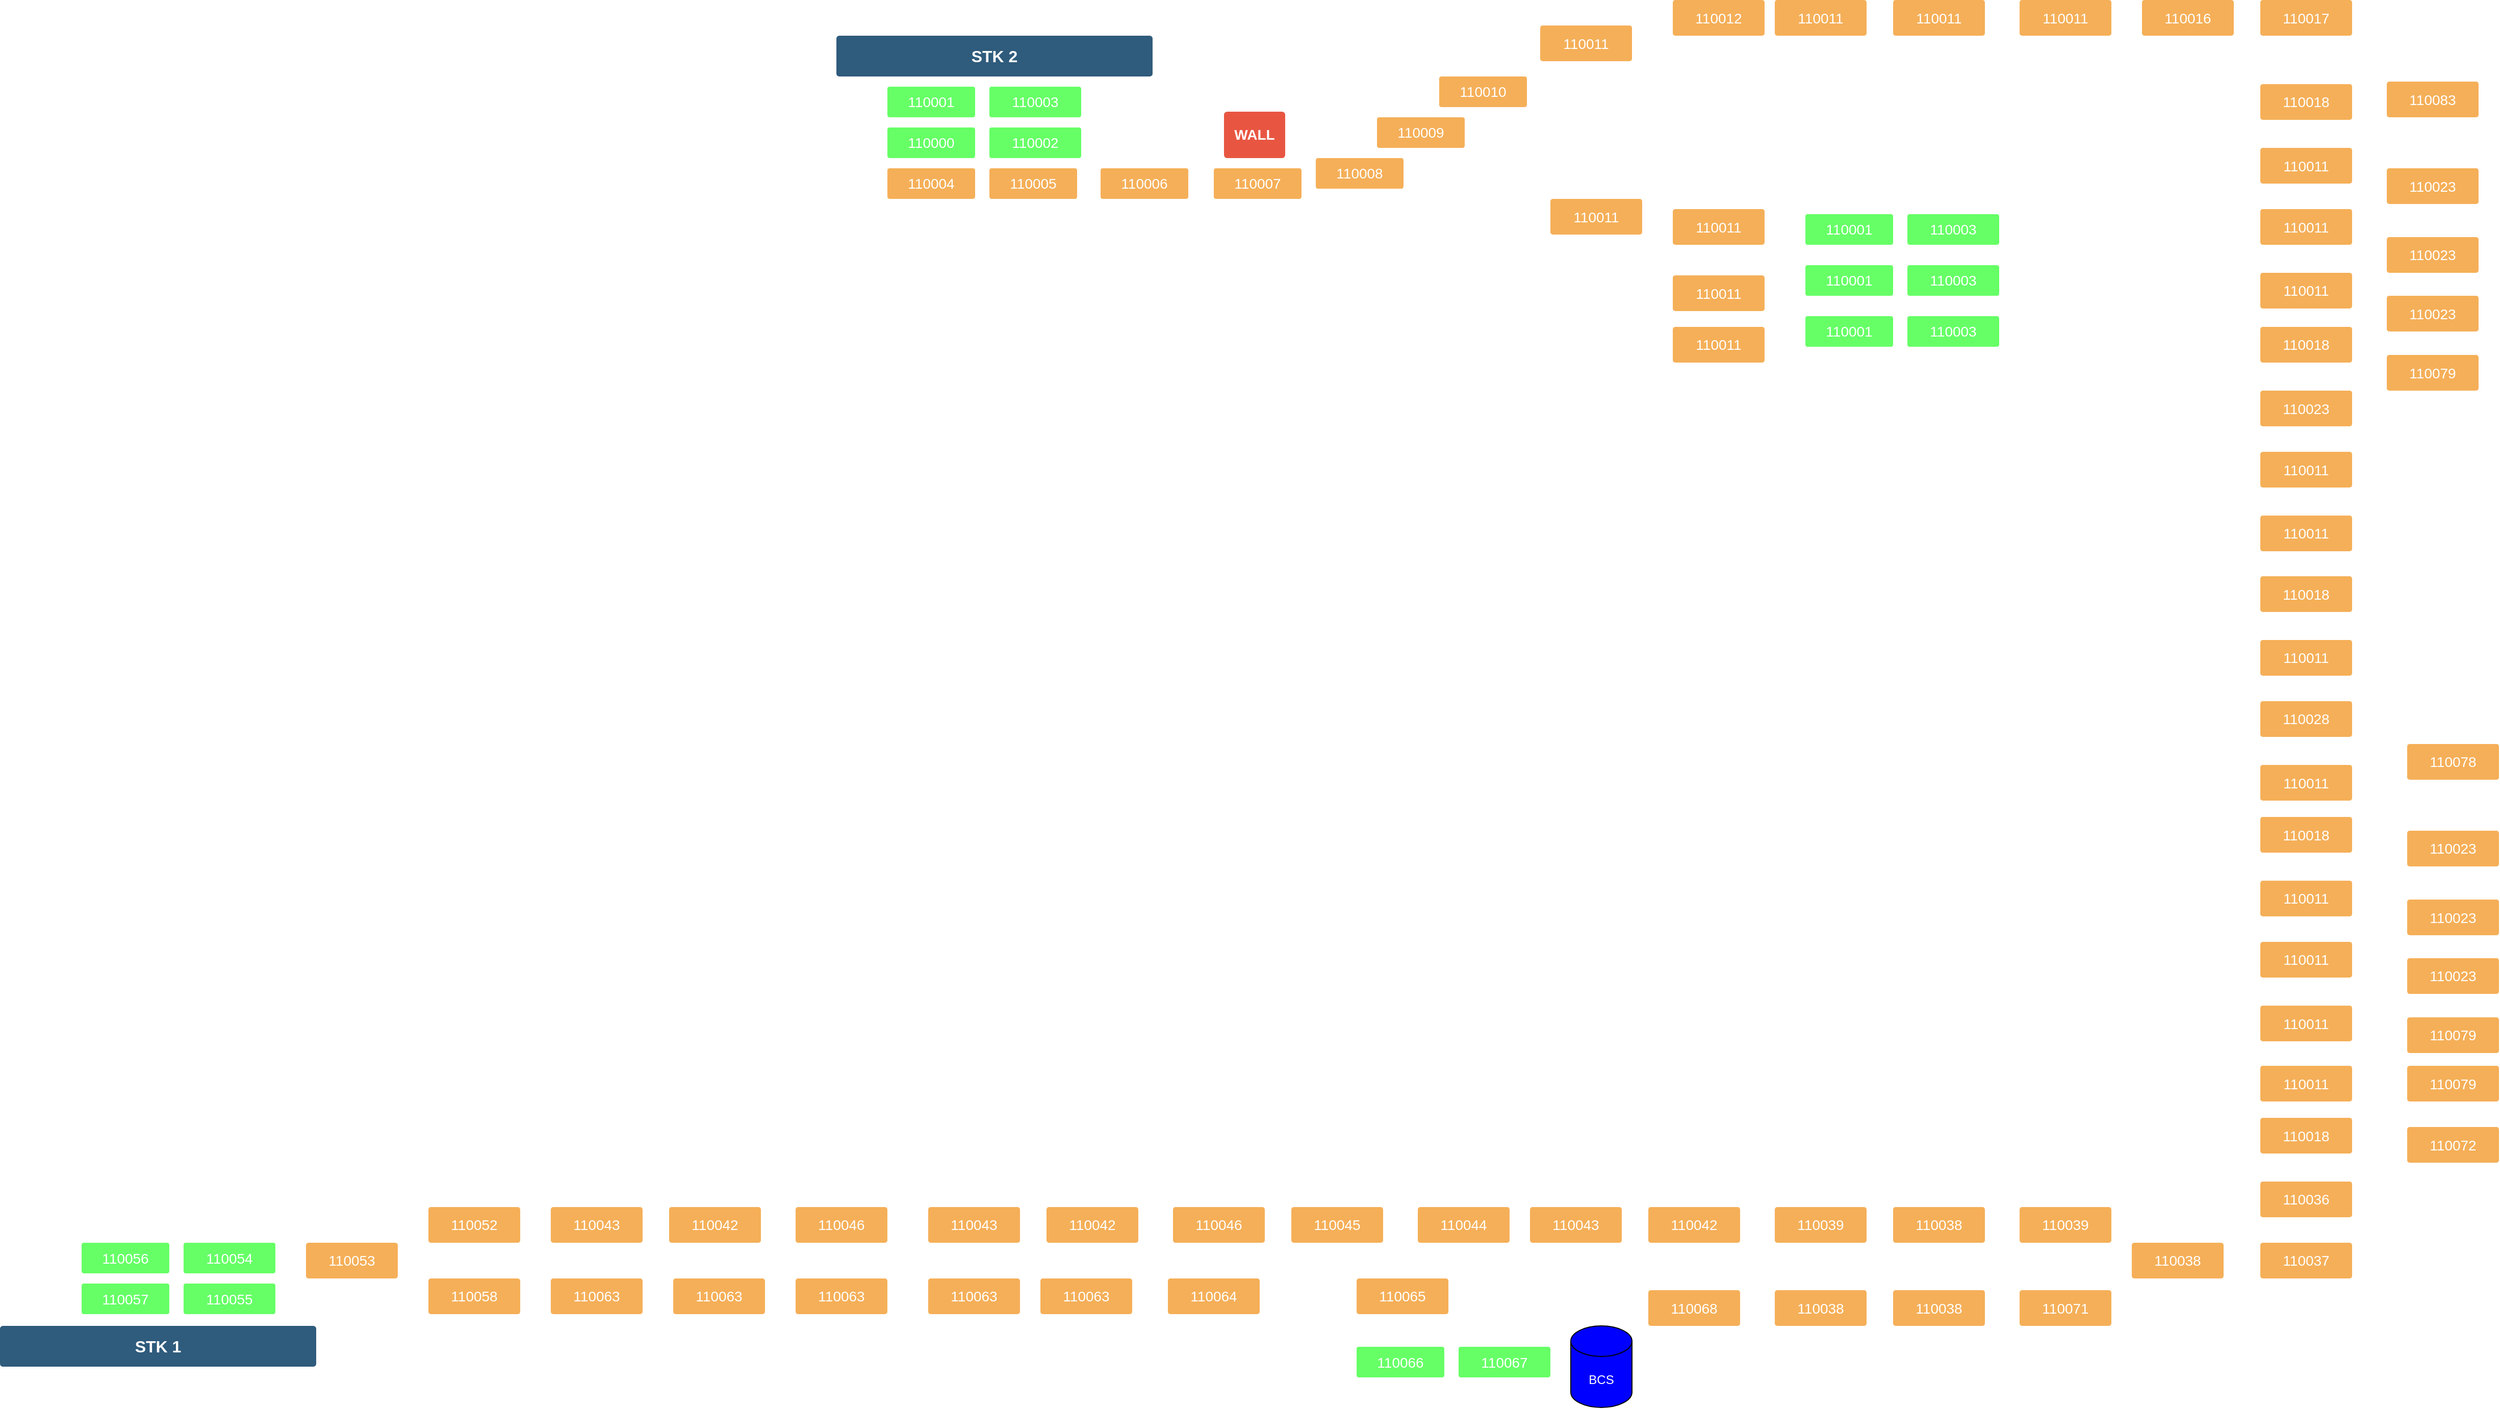 <mxfile version="21.5.2" type="device">
  <diagram id="6a731a19-8d31-9384-78a2-239565b7b9f0" name="Page-1">
    <mxGraphModel dx="4669" dy="2910" grid="1" gridSize="10" guides="1" tooltips="1" connect="1" arrows="1" fold="1" page="1" pageScale="1" pageWidth="1169" pageHeight="827" background="none" math="0" shadow="0">
      <root>
        <mxCell id="0" />
        <mxCell id="1" parent="0" />
        <mxCell id="1749" value="STK 2" style="rounded=1;whiteSpace=wrap;html=1;shadow=0;labelBackgroundColor=none;strokeColor=none;strokeWidth=3;fillColor=#2F5B7C;fontFamily=Helvetica;fontSize=16;fontColor=#FFFFFF;align=center;fontStyle=1;spacing=5;arcSize=7;perimeterSpacing=2;" parent="1" vertex="1">
          <mxGeometry x="-50" y="-60" width="310" height="40" as="geometry" />
        </mxCell>
        <mxCell id="1753" value="WALL" style="rounded=1;whiteSpace=wrap;html=1;shadow=0;labelBackgroundColor=none;strokeColor=none;strokeWidth=3;fillColor=#e85642;fontFamily=Helvetica;fontSize=14;fontColor=#FFFFFF;align=center;spacing=5;fontStyle=1;arcSize=7;perimeterSpacing=2;" parent="1" vertex="1">
          <mxGeometry x="330" y="14.5" width="60" height="45.5" as="geometry" />
        </mxCell>
        <mxCell id="1767" value="110003" style="rounded=1;whiteSpace=wrap;html=1;shadow=0;labelBackgroundColor=none;strokeColor=none;strokeWidth=3;fillColor=#66FF66;fontFamily=Helvetica;fontSize=14;fontColor=#FFFFFF;align=center;spacing=5;arcSize=7;perimeterSpacing=2;" parent="1" vertex="1">
          <mxGeometry x="100" y="-10" width="90" height="30" as="geometry" />
        </mxCell>
        <mxCell id="1769" value="110001" style="rounded=1;whiteSpace=wrap;html=1;shadow=0;labelBackgroundColor=none;strokeColor=none;strokeWidth=3;fillColor=#66FF66;fontFamily=Helvetica;fontSize=14;fontColor=#FFFFFF;align=center;spacing=5;arcSize=7;perimeterSpacing=2;" parent="1" vertex="1">
          <mxGeometry y="-10" width="86" height="30" as="geometry" />
        </mxCell>
        <mxCell id="erhcgMFxfJ_fj9Iem5pS-1779" value="110002" style="rounded=1;whiteSpace=wrap;html=1;shadow=0;labelBackgroundColor=none;strokeColor=none;strokeWidth=3;fillColor=#66FF66;fontFamily=Helvetica;fontSize=14;fontColor=#FFFFFF;align=center;spacing=5;arcSize=7;perimeterSpacing=2;" vertex="1" parent="1">
          <mxGeometry x="100" y="30" width="90" height="30" as="geometry" />
        </mxCell>
        <mxCell id="erhcgMFxfJ_fj9Iem5pS-1780" value="110000" style="rounded=1;whiteSpace=wrap;html=1;shadow=0;labelBackgroundColor=none;strokeColor=none;strokeWidth=3;fillColor=#66FF66;fontFamily=Helvetica;fontSize=14;fontColor=#FFFFFF;align=center;spacing=5;arcSize=7;perimeterSpacing=2;" vertex="1" parent="1">
          <mxGeometry y="30" width="86" height="30" as="geometry" />
        </mxCell>
        <mxCell id="erhcgMFxfJ_fj9Iem5pS-1781" value="110004" style="rounded=1;whiteSpace=wrap;html=1;shadow=0;labelBackgroundColor=none;strokeColor=none;strokeWidth=3;fillColor=#f5af58;fontFamily=Helvetica;fontSize=14;fontColor=#FFFFFF;align=center;spacing=5;arcSize=7;perimeterSpacing=2;" vertex="1" parent="1">
          <mxGeometry y="70" width="86" height="30" as="geometry" />
        </mxCell>
        <mxCell id="erhcgMFxfJ_fj9Iem5pS-1782" value="110005" style="rounded=1;whiteSpace=wrap;html=1;shadow=0;labelBackgroundColor=none;strokeColor=none;strokeWidth=3;fillColor=#f5af58;fontFamily=Helvetica;fontSize=14;fontColor=#FFFFFF;align=center;spacing=5;arcSize=7;perimeterSpacing=2;" vertex="1" parent="1">
          <mxGeometry x="100" y="70" width="86" height="30" as="geometry" />
        </mxCell>
        <mxCell id="erhcgMFxfJ_fj9Iem5pS-1783" value="110006" style="rounded=1;whiteSpace=wrap;html=1;shadow=0;labelBackgroundColor=none;strokeColor=none;strokeWidth=3;fillColor=#f5af58;fontFamily=Helvetica;fontSize=14;fontColor=#FFFFFF;align=center;spacing=5;arcSize=7;perimeterSpacing=2;" vertex="1" parent="1">
          <mxGeometry x="209" y="70" width="86" height="30" as="geometry" />
        </mxCell>
        <mxCell id="erhcgMFxfJ_fj9Iem5pS-1784" value="110007" style="rounded=1;whiteSpace=wrap;html=1;shadow=0;labelBackgroundColor=none;strokeColor=none;strokeWidth=3;fillColor=#f5af58;fontFamily=Helvetica;fontSize=14;fontColor=#FFFFFF;align=center;spacing=5;arcSize=7;perimeterSpacing=2;" vertex="1" parent="1">
          <mxGeometry x="320" y="70" width="86" height="30" as="geometry" />
        </mxCell>
        <mxCell id="erhcgMFxfJ_fj9Iem5pS-1785" value="110008" style="rounded=1;whiteSpace=wrap;html=1;shadow=0;labelBackgroundColor=none;strokeColor=none;strokeWidth=3;fillColor=#f5af58;fontFamily=Helvetica;fontSize=14;fontColor=#FFFFFF;align=center;spacing=5;arcSize=7;perimeterSpacing=2;" vertex="1" parent="1">
          <mxGeometry x="420" y="60" width="86" height="30" as="geometry" />
        </mxCell>
        <mxCell id="erhcgMFxfJ_fj9Iem5pS-1786" value="110009" style="rounded=1;whiteSpace=wrap;html=1;shadow=0;labelBackgroundColor=none;strokeColor=none;strokeWidth=3;fillColor=#f5af58;fontFamily=Helvetica;fontSize=14;fontColor=#FFFFFF;align=center;spacing=5;arcSize=7;perimeterSpacing=2;" vertex="1" parent="1">
          <mxGeometry x="480" y="20" width="86" height="30" as="geometry" />
        </mxCell>
        <mxCell id="erhcgMFxfJ_fj9Iem5pS-1787" value="110010" style="rounded=1;whiteSpace=wrap;html=1;shadow=0;labelBackgroundColor=none;strokeColor=none;strokeWidth=3;fillColor=#f5af58;fontFamily=Helvetica;fontSize=14;fontColor=#FFFFFF;align=center;spacing=5;arcSize=7;perimeterSpacing=2;" vertex="1" parent="1">
          <mxGeometry x="541" y="-20" width="86" height="30" as="geometry" />
        </mxCell>
        <mxCell id="erhcgMFxfJ_fj9Iem5pS-1788" value="110011" style="rounded=1;whiteSpace=wrap;html=1;shadow=0;labelBackgroundColor=none;strokeColor=none;strokeWidth=3;fillColor=#f5af58;fontFamily=Helvetica;fontSize=14;fontColor=#FFFFFF;align=center;spacing=5;arcSize=7;perimeterSpacing=2;" vertex="1" parent="1">
          <mxGeometry x="640" y="-70" width="90" height="35" as="geometry" />
        </mxCell>
        <mxCell id="erhcgMFxfJ_fj9Iem5pS-1790" value="110012" style="rounded=1;whiteSpace=wrap;html=1;shadow=0;labelBackgroundColor=none;strokeColor=none;strokeWidth=3;fillColor=#f5af58;fontFamily=Helvetica;fontSize=14;fontColor=#FFFFFF;align=center;spacing=5;arcSize=7;perimeterSpacing=2;" vertex="1" parent="1">
          <mxGeometry x="770" y="-95" width="90" height="35" as="geometry" />
        </mxCell>
        <mxCell id="erhcgMFxfJ_fj9Iem5pS-1791" value="110011" style="rounded=1;whiteSpace=wrap;html=1;shadow=0;labelBackgroundColor=none;strokeColor=none;strokeWidth=3;fillColor=#f5af58;fontFamily=Helvetica;fontSize=14;fontColor=#FFFFFF;align=center;spacing=5;arcSize=7;perimeterSpacing=2;" vertex="1" parent="1">
          <mxGeometry x="870" y="-95" width="90" height="35" as="geometry" />
        </mxCell>
        <mxCell id="erhcgMFxfJ_fj9Iem5pS-1792" value="110003" style="rounded=1;whiteSpace=wrap;html=1;shadow=0;labelBackgroundColor=none;strokeColor=none;strokeWidth=3;fillColor=#66FF66;fontFamily=Helvetica;fontSize=14;fontColor=#FFFFFF;align=center;spacing=5;arcSize=7;perimeterSpacing=2;" vertex="1" parent="1">
          <mxGeometry x="1000" y="115" width="90" height="30" as="geometry" />
        </mxCell>
        <mxCell id="erhcgMFxfJ_fj9Iem5pS-1793" value="110001" style="rounded=1;whiteSpace=wrap;html=1;shadow=0;labelBackgroundColor=none;strokeColor=none;strokeWidth=3;fillColor=#66FF66;fontFamily=Helvetica;fontSize=14;fontColor=#FFFFFF;align=center;spacing=5;arcSize=7;perimeterSpacing=2;" vertex="1" parent="1">
          <mxGeometry x="900" y="115" width="86" height="30" as="geometry" />
        </mxCell>
        <mxCell id="erhcgMFxfJ_fj9Iem5pS-1794" value="110003" style="rounded=1;whiteSpace=wrap;html=1;shadow=0;labelBackgroundColor=none;strokeColor=none;strokeWidth=3;fillColor=#66FF66;fontFamily=Helvetica;fontSize=14;fontColor=#FFFFFF;align=center;spacing=5;arcSize=7;perimeterSpacing=2;" vertex="1" parent="1">
          <mxGeometry x="1000" y="165" width="90" height="30" as="geometry" />
        </mxCell>
        <mxCell id="erhcgMFxfJ_fj9Iem5pS-1795" value="110001" style="rounded=1;whiteSpace=wrap;html=1;shadow=0;labelBackgroundColor=none;strokeColor=none;strokeWidth=3;fillColor=#66FF66;fontFamily=Helvetica;fontSize=14;fontColor=#FFFFFF;align=center;spacing=5;arcSize=7;perimeterSpacing=2;" vertex="1" parent="1">
          <mxGeometry x="900" y="165" width="86" height="30" as="geometry" />
        </mxCell>
        <mxCell id="erhcgMFxfJ_fj9Iem5pS-1796" value="110003" style="rounded=1;whiteSpace=wrap;html=1;shadow=0;labelBackgroundColor=none;strokeColor=none;strokeWidth=3;fillColor=#66FF66;fontFamily=Helvetica;fontSize=14;fontColor=#FFFFFF;align=center;spacing=5;arcSize=7;perimeterSpacing=2;" vertex="1" parent="1">
          <mxGeometry x="1000" y="215" width="90" height="30" as="geometry" />
        </mxCell>
        <mxCell id="erhcgMFxfJ_fj9Iem5pS-1797" value="110001" style="rounded=1;whiteSpace=wrap;html=1;shadow=0;labelBackgroundColor=none;strokeColor=none;strokeWidth=3;fillColor=#66FF66;fontFamily=Helvetica;fontSize=14;fontColor=#FFFFFF;align=center;spacing=5;arcSize=7;perimeterSpacing=2;" vertex="1" parent="1">
          <mxGeometry x="900" y="215" width="86" height="30" as="geometry" />
        </mxCell>
        <mxCell id="erhcgMFxfJ_fj9Iem5pS-1798" value="110011" style="rounded=1;whiteSpace=wrap;html=1;shadow=0;labelBackgroundColor=none;strokeColor=none;strokeWidth=3;fillColor=#f5af58;fontFamily=Helvetica;fontSize=14;fontColor=#FFFFFF;align=center;spacing=5;arcSize=7;perimeterSpacing=2;" vertex="1" parent="1">
          <mxGeometry x="650" y="100" width="90" height="35" as="geometry" />
        </mxCell>
        <mxCell id="erhcgMFxfJ_fj9Iem5pS-1799" value="110011" style="rounded=1;whiteSpace=wrap;html=1;shadow=0;labelBackgroundColor=none;strokeColor=none;strokeWidth=3;fillColor=#f5af58;fontFamily=Helvetica;fontSize=14;fontColor=#FFFFFF;align=center;spacing=5;arcSize=7;perimeterSpacing=2;" vertex="1" parent="1">
          <mxGeometry x="770" y="110" width="90" height="35" as="geometry" />
        </mxCell>
        <mxCell id="erhcgMFxfJ_fj9Iem5pS-1800" value="110011" style="rounded=1;whiteSpace=wrap;html=1;shadow=0;labelBackgroundColor=none;strokeColor=none;strokeWidth=3;fillColor=#f5af58;fontFamily=Helvetica;fontSize=14;fontColor=#FFFFFF;align=center;spacing=5;arcSize=7;perimeterSpacing=2;" vertex="1" parent="1">
          <mxGeometry x="770" y="175" width="90" height="35" as="geometry" />
        </mxCell>
        <mxCell id="erhcgMFxfJ_fj9Iem5pS-1801" value="110011" style="rounded=1;whiteSpace=wrap;html=1;shadow=0;labelBackgroundColor=none;strokeColor=none;strokeWidth=3;fillColor=#f5af58;fontFamily=Helvetica;fontSize=14;fontColor=#FFFFFF;align=center;spacing=5;arcSize=7;perimeterSpacing=2;" vertex="1" parent="1">
          <mxGeometry x="770" y="225.5" width="90" height="35" as="geometry" />
        </mxCell>
        <mxCell id="erhcgMFxfJ_fj9Iem5pS-1802" value="110011" style="rounded=1;whiteSpace=wrap;html=1;shadow=0;labelBackgroundColor=none;strokeColor=none;strokeWidth=3;fillColor=#f5af58;fontFamily=Helvetica;fontSize=14;fontColor=#FFFFFF;align=center;spacing=5;arcSize=7;perimeterSpacing=2;" vertex="1" parent="1">
          <mxGeometry x="986" y="-95" width="90" height="35" as="geometry" />
        </mxCell>
        <mxCell id="erhcgMFxfJ_fj9Iem5pS-1803" value="110011" style="rounded=1;whiteSpace=wrap;html=1;shadow=0;labelBackgroundColor=none;strokeColor=none;strokeWidth=3;fillColor=#f5af58;fontFamily=Helvetica;fontSize=14;fontColor=#FFFFFF;align=center;spacing=5;arcSize=7;perimeterSpacing=2;" vertex="1" parent="1">
          <mxGeometry x="1110" y="-95" width="90" height="35" as="geometry" />
        </mxCell>
        <mxCell id="erhcgMFxfJ_fj9Iem5pS-1804" value="110016" style="rounded=1;whiteSpace=wrap;html=1;shadow=0;labelBackgroundColor=none;strokeColor=none;strokeWidth=3;fillColor=#f5af58;fontFamily=Helvetica;fontSize=14;fontColor=#FFFFFF;align=center;spacing=5;arcSize=7;perimeterSpacing=2;" vertex="1" parent="1">
          <mxGeometry x="1230" y="-95" width="90" height="35" as="geometry" />
        </mxCell>
        <mxCell id="erhcgMFxfJ_fj9Iem5pS-1805" value="110017" style="rounded=1;whiteSpace=wrap;html=1;shadow=0;labelBackgroundColor=none;strokeColor=none;strokeWidth=3;fillColor=#f5af58;fontFamily=Helvetica;fontSize=14;fontColor=#FFFFFF;align=center;spacing=5;arcSize=7;perimeterSpacing=2;" vertex="1" parent="1">
          <mxGeometry x="1346" y="-95" width="90" height="35" as="geometry" />
        </mxCell>
        <mxCell id="erhcgMFxfJ_fj9Iem5pS-1806" value="110018" style="rounded=1;whiteSpace=wrap;html=1;shadow=0;labelBackgroundColor=none;strokeColor=none;strokeWidth=3;fillColor=#f5af58;fontFamily=Helvetica;fontSize=14;fontColor=#FFFFFF;align=center;spacing=5;arcSize=7;perimeterSpacing=2;" vertex="1" parent="1">
          <mxGeometry x="1346" y="-12.5" width="90" height="35" as="geometry" />
        </mxCell>
        <mxCell id="erhcgMFxfJ_fj9Iem5pS-1807" value="110083" style="rounded=1;whiteSpace=wrap;html=1;shadow=0;labelBackgroundColor=none;strokeColor=none;strokeWidth=3;fillColor=#f5af58;fontFamily=Helvetica;fontSize=14;fontColor=#FFFFFF;align=center;spacing=5;arcSize=7;perimeterSpacing=2;" vertex="1" parent="1">
          <mxGeometry x="1470" y="-15" width="90" height="35" as="geometry" />
        </mxCell>
        <mxCell id="erhcgMFxfJ_fj9Iem5pS-1809" value="110011" style="rounded=1;whiteSpace=wrap;html=1;shadow=0;labelBackgroundColor=none;strokeColor=none;strokeWidth=3;fillColor=#f5af58;fontFamily=Helvetica;fontSize=14;fontColor=#FFFFFF;align=center;spacing=5;arcSize=7;perimeterSpacing=2;" vertex="1" parent="1">
          <mxGeometry x="1346" y="50" width="90" height="35" as="geometry" />
        </mxCell>
        <mxCell id="erhcgMFxfJ_fj9Iem5pS-1810" value="110011" style="rounded=1;whiteSpace=wrap;html=1;shadow=0;labelBackgroundColor=none;strokeColor=none;strokeWidth=3;fillColor=#f5af58;fontFamily=Helvetica;fontSize=14;fontColor=#FFFFFF;align=center;spacing=5;arcSize=7;perimeterSpacing=2;" vertex="1" parent="1">
          <mxGeometry x="1346" y="110" width="90" height="35" as="geometry" />
        </mxCell>
        <mxCell id="erhcgMFxfJ_fj9Iem5pS-1811" value="110011" style="rounded=1;whiteSpace=wrap;html=1;shadow=0;labelBackgroundColor=none;strokeColor=none;strokeWidth=3;fillColor=#f5af58;fontFamily=Helvetica;fontSize=14;fontColor=#FFFFFF;align=center;spacing=5;arcSize=7;perimeterSpacing=2;" vertex="1" parent="1">
          <mxGeometry x="1346" y="172.5" width="90" height="35" as="geometry" />
        </mxCell>
        <mxCell id="erhcgMFxfJ_fj9Iem5pS-1812" value="110018" style="rounded=1;whiteSpace=wrap;html=1;shadow=0;labelBackgroundColor=none;strokeColor=none;strokeWidth=3;fillColor=#f5af58;fontFamily=Helvetica;fontSize=14;fontColor=#FFFFFF;align=center;spacing=5;arcSize=7;perimeterSpacing=2;" vertex="1" parent="1">
          <mxGeometry x="1346" y="225.5" width="90" height="35" as="geometry" />
        </mxCell>
        <mxCell id="erhcgMFxfJ_fj9Iem5pS-1813" value="110023" style="rounded=1;whiteSpace=wrap;html=1;shadow=0;labelBackgroundColor=none;strokeColor=none;strokeWidth=3;fillColor=#f5af58;fontFamily=Helvetica;fontSize=14;fontColor=#FFFFFF;align=center;spacing=5;arcSize=7;perimeterSpacing=2;" vertex="1" parent="1">
          <mxGeometry x="1346" y="288" width="90" height="35" as="geometry" />
        </mxCell>
        <mxCell id="erhcgMFxfJ_fj9Iem5pS-1814" value="110011" style="rounded=1;whiteSpace=wrap;html=1;shadow=0;labelBackgroundColor=none;strokeColor=none;strokeWidth=3;fillColor=#f5af58;fontFamily=Helvetica;fontSize=14;fontColor=#FFFFFF;align=center;spacing=5;arcSize=7;perimeterSpacing=2;" vertex="1" parent="1">
          <mxGeometry x="1346" y="348" width="90" height="35" as="geometry" />
        </mxCell>
        <mxCell id="erhcgMFxfJ_fj9Iem5pS-1815" value="110011" style="rounded=1;whiteSpace=wrap;html=1;shadow=0;labelBackgroundColor=none;strokeColor=none;strokeWidth=3;fillColor=#f5af58;fontFamily=Helvetica;fontSize=14;fontColor=#FFFFFF;align=center;spacing=5;arcSize=7;perimeterSpacing=2;" vertex="1" parent="1">
          <mxGeometry x="1346" y="410.5" width="90" height="35" as="geometry" />
        </mxCell>
        <mxCell id="erhcgMFxfJ_fj9Iem5pS-1816" value="110018" style="rounded=1;whiteSpace=wrap;html=1;shadow=0;labelBackgroundColor=none;strokeColor=none;strokeWidth=3;fillColor=#f5af58;fontFamily=Helvetica;fontSize=14;fontColor=#FFFFFF;align=center;spacing=5;arcSize=7;perimeterSpacing=2;" vertex="1" parent="1">
          <mxGeometry x="1346" y="470" width="90" height="35" as="geometry" />
        </mxCell>
        <mxCell id="erhcgMFxfJ_fj9Iem5pS-1817" value="110011" style="rounded=1;whiteSpace=wrap;html=1;shadow=0;labelBackgroundColor=none;strokeColor=none;strokeWidth=3;fillColor=#f5af58;fontFamily=Helvetica;fontSize=14;fontColor=#FFFFFF;align=center;spacing=5;arcSize=7;perimeterSpacing=2;" vertex="1" parent="1">
          <mxGeometry x="1346" y="532.5" width="90" height="35" as="geometry" />
        </mxCell>
        <mxCell id="erhcgMFxfJ_fj9Iem5pS-1818" value="110028" style="rounded=1;whiteSpace=wrap;html=1;shadow=0;labelBackgroundColor=none;strokeColor=none;strokeWidth=3;fillColor=#f5af58;fontFamily=Helvetica;fontSize=14;fontColor=#FFFFFF;align=center;spacing=5;arcSize=7;perimeterSpacing=2;" vertex="1" parent="1">
          <mxGeometry x="1346" y="592.5" width="90" height="35" as="geometry" />
        </mxCell>
        <mxCell id="erhcgMFxfJ_fj9Iem5pS-1819" value="110011" style="rounded=1;whiteSpace=wrap;html=1;shadow=0;labelBackgroundColor=none;strokeColor=none;strokeWidth=3;fillColor=#f5af58;fontFamily=Helvetica;fontSize=14;fontColor=#FFFFFF;align=center;spacing=5;arcSize=7;perimeterSpacing=2;" vertex="1" parent="1">
          <mxGeometry x="1346" y="655" width="90" height="35" as="geometry" />
        </mxCell>
        <mxCell id="erhcgMFxfJ_fj9Iem5pS-1820" value="110018" style="rounded=1;whiteSpace=wrap;html=1;shadow=0;labelBackgroundColor=none;strokeColor=none;strokeWidth=3;fillColor=#f5af58;fontFamily=Helvetica;fontSize=14;fontColor=#FFFFFF;align=center;spacing=5;arcSize=7;perimeterSpacing=2;" vertex="1" parent="1">
          <mxGeometry x="1346" y="706" width="90" height="35" as="geometry" />
        </mxCell>
        <mxCell id="erhcgMFxfJ_fj9Iem5pS-1821" value="110011" style="rounded=1;whiteSpace=wrap;html=1;shadow=0;labelBackgroundColor=none;strokeColor=none;strokeWidth=3;fillColor=#f5af58;fontFamily=Helvetica;fontSize=14;fontColor=#FFFFFF;align=center;spacing=5;arcSize=7;perimeterSpacing=2;" vertex="1" parent="1">
          <mxGeometry x="1346" y="768.5" width="90" height="35" as="geometry" />
        </mxCell>
        <mxCell id="erhcgMFxfJ_fj9Iem5pS-1822" value="110011" style="rounded=1;whiteSpace=wrap;html=1;shadow=0;labelBackgroundColor=none;strokeColor=none;strokeWidth=3;fillColor=#f5af58;fontFamily=Helvetica;fontSize=14;fontColor=#FFFFFF;align=center;spacing=5;arcSize=7;perimeterSpacing=2;" vertex="1" parent="1">
          <mxGeometry x="1346" y="828.5" width="90" height="35" as="geometry" />
        </mxCell>
        <mxCell id="erhcgMFxfJ_fj9Iem5pS-1823" value="110011" style="rounded=1;whiteSpace=wrap;html=1;shadow=0;labelBackgroundColor=none;strokeColor=none;strokeWidth=3;fillColor=#f5af58;fontFamily=Helvetica;fontSize=14;fontColor=#FFFFFF;align=center;spacing=5;arcSize=7;perimeterSpacing=2;" vertex="1" parent="1">
          <mxGeometry x="1346" y="891" width="90" height="35" as="geometry" />
        </mxCell>
        <mxCell id="erhcgMFxfJ_fj9Iem5pS-1824" value="110079" style="rounded=1;whiteSpace=wrap;html=1;shadow=0;labelBackgroundColor=none;strokeColor=none;strokeWidth=3;fillColor=#f5af58;fontFamily=Helvetica;fontSize=14;fontColor=#FFFFFF;align=center;spacing=5;arcSize=7;perimeterSpacing=2;" vertex="1" parent="1">
          <mxGeometry x="1470" y="253" width="90" height="35" as="geometry" />
        </mxCell>
        <mxCell id="erhcgMFxfJ_fj9Iem5pS-1825" value="110023" style="rounded=1;whiteSpace=wrap;html=1;shadow=0;labelBackgroundColor=none;strokeColor=none;strokeWidth=3;fillColor=#f5af58;fontFamily=Helvetica;fontSize=14;fontColor=#FFFFFF;align=center;spacing=5;arcSize=7;perimeterSpacing=2;" vertex="1" parent="1">
          <mxGeometry x="1470" y="195" width="90" height="35" as="geometry" />
        </mxCell>
        <mxCell id="erhcgMFxfJ_fj9Iem5pS-1826" value="110023" style="rounded=1;whiteSpace=wrap;html=1;shadow=0;labelBackgroundColor=none;strokeColor=none;strokeWidth=3;fillColor=#f5af58;fontFamily=Helvetica;fontSize=14;fontColor=#FFFFFF;align=center;spacing=5;arcSize=7;perimeterSpacing=2;" vertex="1" parent="1">
          <mxGeometry x="1470" y="137.5" width="90" height="35" as="geometry" />
        </mxCell>
        <mxCell id="erhcgMFxfJ_fj9Iem5pS-1827" value="110023" style="rounded=1;whiteSpace=wrap;html=1;shadow=0;labelBackgroundColor=none;strokeColor=none;strokeWidth=3;fillColor=#f5af58;fontFamily=Helvetica;fontSize=14;fontColor=#FFFFFF;align=center;spacing=5;arcSize=7;perimeterSpacing=2;" vertex="1" parent="1">
          <mxGeometry x="1470" y="70" width="90" height="35" as="geometry" />
        </mxCell>
        <mxCell id="erhcgMFxfJ_fj9Iem5pS-1828" value="110078" style="rounded=1;whiteSpace=wrap;html=1;shadow=0;labelBackgroundColor=none;strokeColor=none;strokeWidth=3;fillColor=#f5af58;fontFamily=Helvetica;fontSize=14;fontColor=#FFFFFF;align=center;spacing=5;arcSize=7;perimeterSpacing=2;" vertex="1" parent="1">
          <mxGeometry x="1490" y="634.5" width="90" height="35" as="geometry" />
        </mxCell>
        <mxCell id="erhcgMFxfJ_fj9Iem5pS-1829" value="110079" style="rounded=1;whiteSpace=wrap;html=1;shadow=0;labelBackgroundColor=none;strokeColor=none;strokeWidth=3;fillColor=#f5af58;fontFamily=Helvetica;fontSize=14;fontColor=#FFFFFF;align=center;spacing=5;arcSize=7;perimeterSpacing=2;" vertex="1" parent="1">
          <mxGeometry x="1490" y="902.5" width="90" height="35" as="geometry" />
        </mxCell>
        <mxCell id="erhcgMFxfJ_fj9Iem5pS-1830" value="110023" style="rounded=1;whiteSpace=wrap;html=1;shadow=0;labelBackgroundColor=none;strokeColor=none;strokeWidth=3;fillColor=#f5af58;fontFamily=Helvetica;fontSize=14;fontColor=#FFFFFF;align=center;spacing=5;arcSize=7;perimeterSpacing=2;" vertex="1" parent="1">
          <mxGeometry x="1490" y="844.5" width="90" height="35" as="geometry" />
        </mxCell>
        <mxCell id="erhcgMFxfJ_fj9Iem5pS-1831" value="110023" style="rounded=1;whiteSpace=wrap;html=1;shadow=0;labelBackgroundColor=none;strokeColor=none;strokeWidth=3;fillColor=#f5af58;fontFamily=Helvetica;fontSize=14;fontColor=#FFFFFF;align=center;spacing=5;arcSize=7;perimeterSpacing=2;" vertex="1" parent="1">
          <mxGeometry x="1490" y="787" width="90" height="35" as="geometry" />
        </mxCell>
        <mxCell id="erhcgMFxfJ_fj9Iem5pS-1832" value="110023" style="rounded=1;whiteSpace=wrap;html=1;shadow=0;labelBackgroundColor=none;strokeColor=none;strokeWidth=3;fillColor=#f5af58;fontFamily=Helvetica;fontSize=14;fontColor=#FFFFFF;align=center;spacing=5;arcSize=7;perimeterSpacing=2;" vertex="1" parent="1">
          <mxGeometry x="1490" y="719.5" width="90" height="35" as="geometry" />
        </mxCell>
        <mxCell id="erhcgMFxfJ_fj9Iem5pS-1833" value="110011" style="rounded=1;whiteSpace=wrap;html=1;shadow=0;labelBackgroundColor=none;strokeColor=none;strokeWidth=3;fillColor=#f5af58;fontFamily=Helvetica;fontSize=14;fontColor=#FFFFFF;align=center;spacing=5;arcSize=7;perimeterSpacing=2;" vertex="1" parent="1">
          <mxGeometry x="1346" y="950" width="90" height="35" as="geometry" />
        </mxCell>
        <mxCell id="erhcgMFxfJ_fj9Iem5pS-1834" value="110018" style="rounded=1;whiteSpace=wrap;html=1;shadow=0;labelBackgroundColor=none;strokeColor=none;strokeWidth=3;fillColor=#f5af58;fontFamily=Helvetica;fontSize=14;fontColor=#FFFFFF;align=center;spacing=5;arcSize=7;perimeterSpacing=2;" vertex="1" parent="1">
          <mxGeometry x="1346" y="1001" width="90" height="35" as="geometry" />
        </mxCell>
        <mxCell id="erhcgMFxfJ_fj9Iem5pS-1835" value="110036" style="rounded=1;whiteSpace=wrap;html=1;shadow=0;labelBackgroundColor=none;strokeColor=none;strokeWidth=3;fillColor=#f5af58;fontFamily=Helvetica;fontSize=14;fontColor=#FFFFFF;align=center;spacing=5;arcSize=7;perimeterSpacing=2;" vertex="1" parent="1">
          <mxGeometry x="1346" y="1063.5" width="90" height="35" as="geometry" />
        </mxCell>
        <mxCell id="erhcgMFxfJ_fj9Iem5pS-1836" value="110037" style="rounded=1;whiteSpace=wrap;html=1;shadow=0;labelBackgroundColor=none;strokeColor=none;strokeWidth=3;fillColor=#f5af58;fontFamily=Helvetica;fontSize=14;fontColor=#FFFFFF;align=center;spacing=5;arcSize=7;perimeterSpacing=2;" vertex="1" parent="1">
          <mxGeometry x="1346" y="1123.5" width="90" height="35" as="geometry" />
        </mxCell>
        <mxCell id="erhcgMFxfJ_fj9Iem5pS-1837" value="110038" style="rounded=1;whiteSpace=wrap;html=1;shadow=0;labelBackgroundColor=none;strokeColor=none;strokeWidth=3;fillColor=#f5af58;fontFamily=Helvetica;fontSize=14;fontColor=#FFFFFF;align=center;spacing=5;arcSize=7;perimeterSpacing=2;" vertex="1" parent="1">
          <mxGeometry x="1220" y="1123.5" width="90" height="35" as="geometry" />
        </mxCell>
        <mxCell id="erhcgMFxfJ_fj9Iem5pS-1838" value="110079" style="rounded=1;whiteSpace=wrap;html=1;shadow=0;labelBackgroundColor=none;strokeColor=none;strokeWidth=3;fillColor=#f5af58;fontFamily=Helvetica;fontSize=14;fontColor=#FFFFFF;align=center;spacing=5;arcSize=7;perimeterSpacing=2;" vertex="1" parent="1">
          <mxGeometry x="1490" y="950" width="90" height="35" as="geometry" />
        </mxCell>
        <mxCell id="erhcgMFxfJ_fj9Iem5pS-1839" value="110072" style="rounded=1;whiteSpace=wrap;html=1;shadow=0;labelBackgroundColor=none;strokeColor=none;strokeWidth=3;fillColor=#f5af58;fontFamily=Helvetica;fontSize=14;fontColor=#FFFFFF;align=center;spacing=5;arcSize=7;perimeterSpacing=2;" vertex="1" parent="1">
          <mxGeometry x="1490" y="1010" width="90" height="35" as="geometry" />
        </mxCell>
        <mxCell id="erhcgMFxfJ_fj9Iem5pS-1840" value="110039" style="rounded=1;whiteSpace=wrap;html=1;shadow=0;labelBackgroundColor=none;strokeColor=none;strokeWidth=3;fillColor=#f5af58;fontFamily=Helvetica;fontSize=14;fontColor=#FFFFFF;align=center;spacing=5;arcSize=7;perimeterSpacing=2;" vertex="1" parent="1">
          <mxGeometry x="1110" y="1088.5" width="90" height="35" as="geometry" />
        </mxCell>
        <mxCell id="erhcgMFxfJ_fj9Iem5pS-1841" value="110071" style="rounded=1;whiteSpace=wrap;html=1;shadow=0;labelBackgroundColor=none;strokeColor=none;strokeWidth=3;fillColor=#f5af58;fontFamily=Helvetica;fontSize=14;fontColor=#FFFFFF;align=center;spacing=5;arcSize=7;perimeterSpacing=2;" vertex="1" parent="1">
          <mxGeometry x="1110" y="1170" width="90" height="35" as="geometry" />
        </mxCell>
        <mxCell id="erhcgMFxfJ_fj9Iem5pS-1842" value="110038" style="rounded=1;whiteSpace=wrap;html=1;shadow=0;labelBackgroundColor=none;strokeColor=none;strokeWidth=3;fillColor=#f5af58;fontFamily=Helvetica;fontSize=14;fontColor=#FFFFFF;align=center;spacing=5;arcSize=7;perimeterSpacing=2;" vertex="1" parent="1">
          <mxGeometry x="986" y="1170" width="90" height="35" as="geometry" />
        </mxCell>
        <mxCell id="erhcgMFxfJ_fj9Iem5pS-1843" value="110038" style="rounded=1;whiteSpace=wrap;html=1;shadow=0;labelBackgroundColor=none;strokeColor=none;strokeWidth=3;fillColor=#f5af58;fontFamily=Helvetica;fontSize=14;fontColor=#FFFFFF;align=center;spacing=5;arcSize=7;perimeterSpacing=2;" vertex="1" parent="1">
          <mxGeometry x="986" y="1088.5" width="90" height="35" as="geometry" />
        </mxCell>
        <mxCell id="erhcgMFxfJ_fj9Iem5pS-1844" value="110038" style="rounded=1;whiteSpace=wrap;html=1;shadow=0;labelBackgroundColor=none;strokeColor=none;strokeWidth=3;fillColor=#f5af58;fontFamily=Helvetica;fontSize=14;fontColor=#FFFFFF;align=center;spacing=5;arcSize=7;perimeterSpacing=2;" vertex="1" parent="1">
          <mxGeometry x="870" y="1170" width="90" height="35" as="geometry" />
        </mxCell>
        <mxCell id="erhcgMFxfJ_fj9Iem5pS-1845" value="110068" style="rounded=1;whiteSpace=wrap;html=1;shadow=0;labelBackgroundColor=none;strokeColor=none;strokeWidth=3;fillColor=#f5af58;fontFamily=Helvetica;fontSize=14;fontColor=#FFFFFF;align=center;spacing=5;arcSize=7;perimeterSpacing=2;" vertex="1" parent="1">
          <mxGeometry x="746" y="1170" width="90" height="35" as="geometry" />
        </mxCell>
        <mxCell id="erhcgMFxfJ_fj9Iem5pS-1846" value="110039" style="rounded=1;whiteSpace=wrap;html=1;shadow=0;labelBackgroundColor=none;strokeColor=none;strokeWidth=3;fillColor=#f5af58;fontFamily=Helvetica;fontSize=14;fontColor=#FFFFFF;align=center;spacing=5;arcSize=7;perimeterSpacing=2;" vertex="1" parent="1">
          <mxGeometry x="870" y="1088.5" width="90" height="35" as="geometry" />
        </mxCell>
        <mxCell id="erhcgMFxfJ_fj9Iem5pS-1847" value="110042" style="rounded=1;whiteSpace=wrap;html=1;shadow=0;labelBackgroundColor=none;strokeColor=none;strokeWidth=3;fillColor=#f5af58;fontFamily=Helvetica;fontSize=14;fontColor=#FFFFFF;align=center;spacing=5;arcSize=7;perimeterSpacing=2;" vertex="1" parent="1">
          <mxGeometry x="746" y="1088.5" width="90" height="35" as="geometry" />
        </mxCell>
        <mxCell id="erhcgMFxfJ_fj9Iem5pS-1848" value="110043" style="rounded=1;whiteSpace=wrap;html=1;shadow=0;labelBackgroundColor=none;strokeColor=none;strokeWidth=3;fillColor=#f5af58;fontFamily=Helvetica;fontSize=14;fontColor=#FFFFFF;align=center;spacing=5;arcSize=7;perimeterSpacing=2;" vertex="1" parent="1">
          <mxGeometry x="630" y="1088.5" width="90" height="35" as="geometry" />
        </mxCell>
        <mxCell id="erhcgMFxfJ_fj9Iem5pS-1849" value="110044" style="rounded=1;whiteSpace=wrap;html=1;shadow=0;labelBackgroundColor=none;strokeColor=none;strokeWidth=3;fillColor=#f5af58;fontFamily=Helvetica;fontSize=14;fontColor=#FFFFFF;align=center;spacing=5;arcSize=7;perimeterSpacing=2;" vertex="1" parent="1">
          <mxGeometry x="520" y="1088.5" width="90" height="35" as="geometry" />
        </mxCell>
        <mxCell id="erhcgMFxfJ_fj9Iem5pS-1850" value="110045" style="rounded=1;whiteSpace=wrap;html=1;shadow=0;labelBackgroundColor=none;strokeColor=none;strokeWidth=3;fillColor=#f5af58;fontFamily=Helvetica;fontSize=14;fontColor=#FFFFFF;align=center;spacing=5;arcSize=7;perimeterSpacing=2;" vertex="1" parent="1">
          <mxGeometry x="396" y="1088.5" width="90" height="35" as="geometry" />
        </mxCell>
        <mxCell id="erhcgMFxfJ_fj9Iem5pS-1851" value="110046" style="rounded=1;whiteSpace=wrap;html=1;shadow=0;labelBackgroundColor=none;strokeColor=none;strokeWidth=3;fillColor=#f5af58;fontFamily=Helvetica;fontSize=14;fontColor=#FFFFFF;align=center;spacing=5;arcSize=7;perimeterSpacing=2;" vertex="1" parent="1">
          <mxGeometry x="280" y="1088.5" width="90" height="35" as="geometry" />
        </mxCell>
        <mxCell id="erhcgMFxfJ_fj9Iem5pS-1852" value="110042" style="rounded=1;whiteSpace=wrap;html=1;shadow=0;labelBackgroundColor=none;strokeColor=none;strokeWidth=3;fillColor=#f5af58;fontFamily=Helvetica;fontSize=14;fontColor=#FFFFFF;align=center;spacing=5;arcSize=7;perimeterSpacing=2;" vertex="1" parent="1">
          <mxGeometry x="156" y="1088.5" width="90" height="35" as="geometry" />
        </mxCell>
        <mxCell id="erhcgMFxfJ_fj9Iem5pS-1853" value="110043" style="rounded=1;whiteSpace=wrap;html=1;shadow=0;labelBackgroundColor=none;strokeColor=none;strokeWidth=3;fillColor=#f5af58;fontFamily=Helvetica;fontSize=14;fontColor=#FFFFFF;align=center;spacing=5;arcSize=7;perimeterSpacing=2;" vertex="1" parent="1">
          <mxGeometry x="40" y="1088.5" width="90" height="35" as="geometry" />
        </mxCell>
        <mxCell id="erhcgMFxfJ_fj9Iem5pS-1854" value="110065" style="rounded=1;whiteSpace=wrap;html=1;shadow=0;labelBackgroundColor=none;strokeColor=none;strokeWidth=3;fillColor=#f5af58;fontFamily=Helvetica;fontSize=14;fontColor=#FFFFFF;align=center;spacing=5;arcSize=7;perimeterSpacing=2;" vertex="1" parent="1">
          <mxGeometry x="460" y="1158.5" width="90" height="35" as="geometry" />
        </mxCell>
        <mxCell id="erhcgMFxfJ_fj9Iem5pS-1861" value="110067" style="rounded=1;whiteSpace=wrap;html=1;shadow=0;labelBackgroundColor=none;strokeColor=none;strokeWidth=3;fillColor=#66FF66;fontFamily=Helvetica;fontSize=14;fontColor=#FFFFFF;align=center;spacing=5;arcSize=7;perimeterSpacing=2;" vertex="1" parent="1">
          <mxGeometry x="560" y="1225.5" width="90" height="30" as="geometry" />
        </mxCell>
        <mxCell id="erhcgMFxfJ_fj9Iem5pS-1862" value="110066" style="rounded=1;whiteSpace=wrap;html=1;shadow=0;labelBackgroundColor=none;strokeColor=none;strokeWidth=3;fillColor=#66FF66;fontFamily=Helvetica;fontSize=14;fontColor=#FFFFFF;align=center;spacing=5;arcSize=7;perimeterSpacing=2;" vertex="1" parent="1">
          <mxGeometry x="460" y="1225.5" width="86" height="30" as="geometry" />
        </mxCell>
        <mxCell id="erhcgMFxfJ_fj9Iem5pS-1865" value="&lt;font color=&quot;#ffffff&quot;&gt;BCS&lt;/font&gt;" style="shape=cylinder3;whiteSpace=wrap;html=1;boundedLbl=1;backgroundOutline=1;size=15;fillColor=#0000FF;" vertex="1" parent="1">
          <mxGeometry x="670" y="1205" width="60" height="80" as="geometry" />
        </mxCell>
        <mxCell id="erhcgMFxfJ_fj9Iem5pS-1866" value="110064" style="rounded=1;whiteSpace=wrap;html=1;shadow=0;labelBackgroundColor=none;strokeColor=none;strokeWidth=3;fillColor=#f5af58;fontFamily=Helvetica;fontSize=14;fontColor=#FFFFFF;align=center;spacing=5;arcSize=7;perimeterSpacing=2;" vertex="1" parent="1">
          <mxGeometry x="275" y="1158.5" width="90" height="35" as="geometry" />
        </mxCell>
        <mxCell id="erhcgMFxfJ_fj9Iem5pS-1867" value="110063" style="rounded=1;whiteSpace=wrap;html=1;shadow=0;labelBackgroundColor=none;strokeColor=none;strokeWidth=3;fillColor=#f5af58;fontFamily=Helvetica;fontSize=14;fontColor=#FFFFFF;align=center;spacing=5;arcSize=7;perimeterSpacing=2;" vertex="1" parent="1">
          <mxGeometry x="150" y="1158.5" width="90" height="35" as="geometry" />
        </mxCell>
        <mxCell id="erhcgMFxfJ_fj9Iem5pS-1868" value="110046" style="rounded=1;whiteSpace=wrap;html=1;shadow=0;labelBackgroundColor=none;strokeColor=none;strokeWidth=3;fillColor=#f5af58;fontFamily=Helvetica;fontSize=14;fontColor=#FFFFFF;align=center;spacing=5;arcSize=7;perimeterSpacing=2;" vertex="1" parent="1">
          <mxGeometry x="-90" y="1088.5" width="90" height="35" as="geometry" />
        </mxCell>
        <mxCell id="erhcgMFxfJ_fj9Iem5pS-1869" value="110042" style="rounded=1;whiteSpace=wrap;html=1;shadow=0;labelBackgroundColor=none;strokeColor=none;strokeWidth=3;fillColor=#f5af58;fontFamily=Helvetica;fontSize=14;fontColor=#FFFFFF;align=center;spacing=5;arcSize=7;perimeterSpacing=2;" vertex="1" parent="1">
          <mxGeometry x="-214" y="1088.5" width="90" height="35" as="geometry" />
        </mxCell>
        <mxCell id="erhcgMFxfJ_fj9Iem5pS-1870" value="110043" style="rounded=1;whiteSpace=wrap;html=1;shadow=0;labelBackgroundColor=none;strokeColor=none;strokeWidth=3;fillColor=#f5af58;fontFamily=Helvetica;fontSize=14;fontColor=#FFFFFF;align=center;spacing=5;arcSize=7;perimeterSpacing=2;" vertex="1" parent="1">
          <mxGeometry x="-330" y="1088.5" width="90" height="35" as="geometry" />
        </mxCell>
        <mxCell id="erhcgMFxfJ_fj9Iem5pS-1871" value="110052" style="rounded=1;whiteSpace=wrap;html=1;shadow=0;labelBackgroundColor=none;strokeColor=none;strokeWidth=3;fillColor=#f5af58;fontFamily=Helvetica;fontSize=14;fontColor=#FFFFFF;align=center;spacing=5;arcSize=7;perimeterSpacing=2;" vertex="1" parent="1">
          <mxGeometry x="-450" y="1088.5" width="90" height="35" as="geometry" />
        </mxCell>
        <mxCell id="erhcgMFxfJ_fj9Iem5pS-1872" value="110063" style="rounded=1;whiteSpace=wrap;html=1;shadow=0;labelBackgroundColor=none;strokeColor=none;strokeWidth=3;fillColor=#f5af58;fontFamily=Helvetica;fontSize=14;fontColor=#FFFFFF;align=center;spacing=5;arcSize=7;perimeterSpacing=2;" vertex="1" parent="1">
          <mxGeometry x="40" y="1158.5" width="90" height="35" as="geometry" />
        </mxCell>
        <mxCell id="erhcgMFxfJ_fj9Iem5pS-1873" value="110063" style="rounded=1;whiteSpace=wrap;html=1;shadow=0;labelBackgroundColor=none;strokeColor=none;strokeWidth=3;fillColor=#f5af58;fontFamily=Helvetica;fontSize=14;fontColor=#FFFFFF;align=center;spacing=5;arcSize=7;perimeterSpacing=2;" vertex="1" parent="1">
          <mxGeometry x="-90" y="1158.5" width="90" height="35" as="geometry" />
        </mxCell>
        <mxCell id="erhcgMFxfJ_fj9Iem5pS-1874" value="110063" style="rounded=1;whiteSpace=wrap;html=1;shadow=0;labelBackgroundColor=none;strokeColor=none;strokeWidth=3;fillColor=#f5af58;fontFamily=Helvetica;fontSize=14;fontColor=#FFFFFF;align=center;spacing=5;arcSize=7;perimeterSpacing=2;" vertex="1" parent="1">
          <mxGeometry x="-210" y="1158.5" width="90" height="35" as="geometry" />
        </mxCell>
        <mxCell id="erhcgMFxfJ_fj9Iem5pS-1875" value="110063" style="rounded=1;whiteSpace=wrap;html=1;shadow=0;labelBackgroundColor=none;strokeColor=none;strokeWidth=3;fillColor=#f5af58;fontFamily=Helvetica;fontSize=14;fontColor=#FFFFFF;align=center;spacing=5;arcSize=7;perimeterSpacing=2;" vertex="1" parent="1">
          <mxGeometry x="-330" y="1158.5" width="90" height="35" as="geometry" />
        </mxCell>
        <mxCell id="erhcgMFxfJ_fj9Iem5pS-1876" value="110058" style="rounded=1;whiteSpace=wrap;html=1;shadow=0;labelBackgroundColor=none;strokeColor=none;strokeWidth=3;fillColor=#f5af58;fontFamily=Helvetica;fontSize=14;fontColor=#FFFFFF;align=center;spacing=5;arcSize=7;perimeterSpacing=2;" vertex="1" parent="1">
          <mxGeometry x="-450" y="1158.5" width="90" height="35" as="geometry" />
        </mxCell>
        <mxCell id="erhcgMFxfJ_fj9Iem5pS-1877" value="110053" style="rounded=1;whiteSpace=wrap;html=1;shadow=0;labelBackgroundColor=none;strokeColor=none;strokeWidth=3;fillColor=#f5af58;fontFamily=Helvetica;fontSize=14;fontColor=#FFFFFF;align=center;spacing=5;arcSize=7;perimeterSpacing=2;" vertex="1" parent="1">
          <mxGeometry x="-570" y="1123.5" width="90" height="35" as="geometry" />
        </mxCell>
        <mxCell id="erhcgMFxfJ_fj9Iem5pS-1878" value="STK 1" style="rounded=1;whiteSpace=wrap;html=1;shadow=0;labelBackgroundColor=none;strokeColor=none;strokeWidth=3;fillColor=#2F5B7C;fontFamily=Helvetica;fontSize=16;fontColor=#FFFFFF;align=center;fontStyle=1;spacing=5;arcSize=7;perimeterSpacing=2;" vertex="1" parent="1">
          <mxGeometry x="-870" y="1205" width="310" height="40" as="geometry" />
        </mxCell>
        <mxCell id="erhcgMFxfJ_fj9Iem5pS-1879" value="110054" style="rounded=1;whiteSpace=wrap;html=1;shadow=0;labelBackgroundColor=none;strokeColor=none;strokeWidth=3;fillColor=#66FF66;fontFamily=Helvetica;fontSize=14;fontColor=#FFFFFF;align=center;spacing=5;arcSize=7;perimeterSpacing=2;" vertex="1" parent="1">
          <mxGeometry x="-690" y="1123.5" width="90" height="30" as="geometry" />
        </mxCell>
        <mxCell id="erhcgMFxfJ_fj9Iem5pS-1880" value="110056" style="rounded=1;whiteSpace=wrap;html=1;shadow=0;labelBackgroundColor=none;strokeColor=none;strokeWidth=3;fillColor=#66FF66;fontFamily=Helvetica;fontSize=14;fontColor=#FFFFFF;align=center;spacing=5;arcSize=7;perimeterSpacing=2;" vertex="1" parent="1">
          <mxGeometry x="-790" y="1123.5" width="86" height="30" as="geometry" />
        </mxCell>
        <mxCell id="erhcgMFxfJ_fj9Iem5pS-1881" value="110055" style="rounded=1;whiteSpace=wrap;html=1;shadow=0;labelBackgroundColor=none;strokeColor=none;strokeWidth=3;fillColor=#66FF66;fontFamily=Helvetica;fontSize=14;fontColor=#FFFFFF;align=center;spacing=5;arcSize=7;perimeterSpacing=2;" vertex="1" parent="1">
          <mxGeometry x="-690" y="1163.5" width="90" height="30" as="geometry" />
        </mxCell>
        <mxCell id="erhcgMFxfJ_fj9Iem5pS-1882" value="110057" style="rounded=1;whiteSpace=wrap;html=1;shadow=0;labelBackgroundColor=none;strokeColor=none;strokeWidth=3;fillColor=#66FF66;fontFamily=Helvetica;fontSize=14;fontColor=#FFFFFF;align=center;spacing=5;arcSize=7;perimeterSpacing=2;" vertex="1" parent="1">
          <mxGeometry x="-790" y="1163.5" width="86" height="30" as="geometry" />
        </mxCell>
      </root>
    </mxGraphModel>
  </diagram>
</mxfile>
